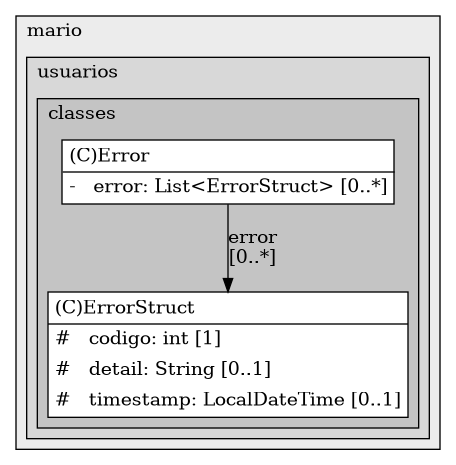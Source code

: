 @startuml

/' diagram meta data start
config=StructureConfiguration;
{
  "projectClassification": {
    "searchMode": "OpenProject", // OpenProject, AllProjects
    "includedProjects": "",
    "pathEndKeywords": "*.impl",
    "isClientPath": "",
    "isClientName": "",
    "isTestPath": "",
    "isTestName": "",
    "isMappingPath": "",
    "isMappingName": "",
    "isDataAccessPath": "",
    "isDataAccessName": "",
    "isDataStructurePath": "",
    "isDataStructureName": "",
    "isInterfaceStructuresPath": "",
    "isInterfaceStructuresName": "",
    "isEntryPointPath": "",
    "isEntryPointName": "",
    "treatFinalFieldsAsMandatory": false
  },
  "graphRestriction": {
    "classPackageExcludeFilter": "",
    "classPackageIncludeFilter": "",
    "classNameExcludeFilter": "",
    "classNameIncludeFilter": "",
    "methodNameExcludeFilter": "",
    "methodNameIncludeFilter": "",
    "removeByInheritance": "", // inheritance/annotation based filtering is done in a second step
    "removeByAnnotation": "",
    "removeByClassPackage": "", // cleanup the graph after inheritance/annotation based filtering is done
    "removeByClassName": "",
    "cutMappings": false,
    "cutEnum": true,
    "cutTests": true,
    "cutClient": true,
    "cutDataAccess": true,
    "cutInterfaceStructures": true,
    "cutDataStructures": true,
    "cutGetterAndSetter": true,
    "cutConstructors": true
  },
  "graphTraversal": {
    "forwardDepth": 6,
    "backwardDepth": 6,
    "classPackageExcludeFilter": "",
    "classPackageIncludeFilter": "",
    "classNameExcludeFilter": "",
    "classNameIncludeFilter": "",
    "methodNameExcludeFilter": "",
    "methodNameIncludeFilter": "",
    "hideMappings": false,
    "hideDataStructures": false,
    "hidePrivateMethods": true,
    "hideInterfaceCalls": true, // indirection: implementation -> interface (is hidden) -> implementation
    "onlyShowApplicationEntryPoints": false, // root node is included
    "useMethodCallsForStructureDiagram": "ForwardOnly" // ForwardOnly, BothDirections, No
  },
  "details": {
    "aggregation": "GroupByClass", // ByClass, GroupByClass, None
    "showClassGenericTypes": true,
    "showMethods": true,
    "showMethodParameterNames": true,
    "showMethodParameterTypes": true,
    "showMethodReturnType": true,
    "showPackageLevels": 10,
    "showDetailedClassStructure": true
  },
  "rootClass": "com.mario.usuarios.classes.Error",
  "extensionCallbackMethod": "" // qualified.class.name#methodName - signature: public static String method(String)
}
diagram meta data end '/



digraph g {
    rankdir="TB"
    splines=polyline
    

'nodes 
subgraph cluster_103666436 { 
   	label=mario
	labeljust=l
	fillcolor="#ececec"
	style=filled
   
   subgraph cluster_1532315985 { 
   	label=usuarios
	labeljust=l
	fillcolor="#d8d8d8"
	style=filled
   
   subgraph cluster_968089575 { 
   	label=classes
	labeljust=l
	fillcolor="#c4c4c4"
	style=filled
   
   Error482097420[
	label=<<TABLE BORDER="1" CELLBORDER="0" CELLPADDING="4" CELLSPACING="0">
<TR><TD ALIGN="LEFT" >(C)Error</TD></TR>
<HR/>
<TR><TD ALIGN="LEFT" >-   error: List&lt;ErrorStruct&gt; [0..*]</TD></TR>
</TABLE>>
	style=filled
	margin=0
	shape=plaintext
	fillcolor="#FFFFFF"
];

ErrorStruct482097420[
	label=<<TABLE BORDER="1" CELLBORDER="0" CELLPADDING="4" CELLSPACING="0">
<TR><TD ALIGN="LEFT" >(C)ErrorStruct</TD></TR>
<HR/>
<TR><TD ALIGN="LEFT" >#   codigo: int [1]</TD></TR>
<TR><TD ALIGN="LEFT" >#   detail: String [0..1]</TD></TR>
<TR><TD ALIGN="LEFT" >#   timestamp: LocalDateTime [0..1]</TD></TR>
</TABLE>>
	style=filled
	margin=0
	shape=plaintext
	fillcolor="#FFFFFF"
];
} 
} 
} 

'edges    
Error482097420 -> ErrorStruct482097420[label="error
[0..*]"];
    
}
@enduml